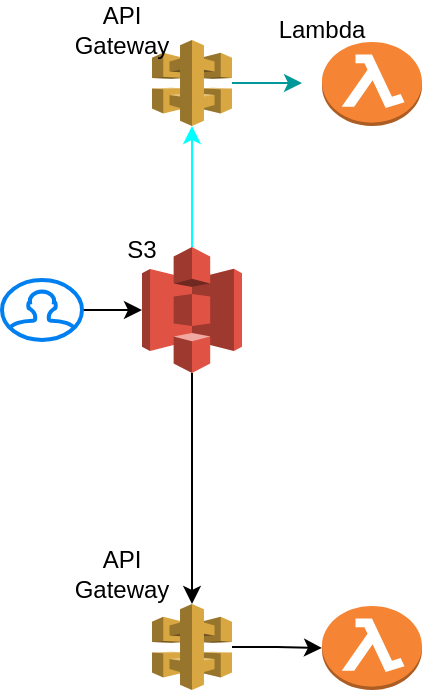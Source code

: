 <mxfile version="22.1.7" type="github">
  <diagram name="Page-1" id="efa7a0a1-bf9b-a30e-e6df-94a7791c09e9">
    <mxGraphModel dx="804" dy="491" grid="1" gridSize="10" guides="1" tooltips="1" connect="1" arrows="1" fold="1" page="1" pageScale="1" pageWidth="826" pageHeight="1169" background="none" math="0" shadow="0">
      <root>
        <mxCell id="0" />
        <mxCell id="1" parent="0" />
        <mxCell id="vF4HEtz7TchWcv95OmRq-122" value="" style="edgeStyle=orthogonalEdgeStyle;rounded=0;orthogonalLoop=1;jettySize=auto;html=1;" edge="1" parent="1" source="vF4HEtz7TchWcv95OmRq-115" target="vF4HEtz7TchWcv95OmRq-120">
          <mxGeometry relative="1" as="geometry" />
        </mxCell>
        <mxCell id="vF4HEtz7TchWcv95OmRq-115" value="" style="html=1;verticalLabelPosition=bottom;align=center;labelBackgroundColor=#ffffff;verticalAlign=top;strokeWidth=2;strokeColor=#0080F0;shadow=0;dashed=0;shape=mxgraph.ios7.icons.user;" vertex="1" parent="1">
          <mxGeometry x="40" y="200" width="40" height="30" as="geometry" />
        </mxCell>
        <mxCell id="vF4HEtz7TchWcv95OmRq-129" value="" style="edgeStyle=orthogonalEdgeStyle;rounded=0;orthogonalLoop=1;jettySize=auto;html=1;" edge="1" parent="1" source="vF4HEtz7TchWcv95OmRq-117" target="vF4HEtz7TchWcv95OmRq-128">
          <mxGeometry relative="1" as="geometry" />
        </mxCell>
        <mxCell id="vF4HEtz7TchWcv95OmRq-117" value="" style="outlineConnect=0;dashed=0;verticalLabelPosition=bottom;verticalAlign=top;align=center;html=1;shape=mxgraph.aws3.api_gateway;fillColor=#D9A741;gradientColor=none;" vertex="1" parent="1">
          <mxGeometry x="115" y="362" width="40" height="43" as="geometry" />
        </mxCell>
        <mxCell id="vF4HEtz7TchWcv95OmRq-120" value="" style="outlineConnect=0;dashed=0;verticalLabelPosition=bottom;verticalAlign=top;align=center;html=1;shape=mxgraph.aws3.s3;fillColor=#E05243;gradientColor=none;" vertex="1" parent="1">
          <mxGeometry x="110" y="183.5" width="50" height="63" as="geometry" />
        </mxCell>
        <mxCell id="vF4HEtz7TchWcv95OmRq-123" style="edgeStyle=orthogonalEdgeStyle;rounded=0;orthogonalLoop=1;jettySize=auto;html=1;entryX=0.5;entryY=0;entryDx=0;entryDy=0;entryPerimeter=0;" edge="1" parent="1" source="vF4HEtz7TchWcv95OmRq-120" target="vF4HEtz7TchWcv95OmRq-117">
          <mxGeometry relative="1" as="geometry" />
        </mxCell>
        <mxCell id="vF4HEtz7TchWcv95OmRq-127" style="edgeStyle=orthogonalEdgeStyle;rounded=0;orthogonalLoop=1;jettySize=auto;html=1;fillColor=#00FF00;strokeColor=#009999;" edge="1" parent="1" source="vF4HEtz7TchWcv95OmRq-124">
          <mxGeometry relative="1" as="geometry">
            <mxPoint x="190" y="101.5" as="targetPoint" />
          </mxGeometry>
        </mxCell>
        <mxCell id="vF4HEtz7TchWcv95OmRq-124" value="" style="outlineConnect=0;dashed=0;verticalLabelPosition=bottom;verticalAlign=top;align=center;html=1;shape=mxgraph.aws3.api_gateway;fillColor=#D9A741;gradientColor=none;" vertex="1" parent="1">
          <mxGeometry x="115" y="80" width="40" height="43" as="geometry" />
        </mxCell>
        <mxCell id="vF4HEtz7TchWcv95OmRq-125" style="edgeStyle=orthogonalEdgeStyle;rounded=0;orthogonalLoop=1;jettySize=auto;html=1;entryX=0.5;entryY=1;entryDx=0;entryDy=0;entryPerimeter=0;strokeColor=#00FFFF;" edge="1" parent="1" source="vF4HEtz7TchWcv95OmRq-120" target="vF4HEtz7TchWcv95OmRq-124">
          <mxGeometry relative="1" as="geometry" />
        </mxCell>
        <mxCell id="vF4HEtz7TchWcv95OmRq-126" value="" style="outlineConnect=0;dashed=0;verticalLabelPosition=bottom;verticalAlign=top;align=center;html=1;shape=mxgraph.aws3.lambda_function;fillColor=#F58534;gradientColor=none;" vertex="1" parent="1">
          <mxGeometry x="200" y="81" width="50" height="42" as="geometry" />
        </mxCell>
        <mxCell id="vF4HEtz7TchWcv95OmRq-128" value="" style="outlineConnect=0;dashed=0;verticalLabelPosition=bottom;verticalAlign=top;align=center;html=1;shape=mxgraph.aws3.lambda_function;fillColor=#F58534;gradientColor=none;" vertex="1" parent="1">
          <mxGeometry x="200" y="363" width="50" height="42" as="geometry" />
        </mxCell>
        <mxCell id="vF4HEtz7TchWcv95OmRq-130" value="S3" style="text;html=1;strokeColor=none;fillColor=none;align=center;verticalAlign=middle;whiteSpace=wrap;rounded=0;" vertex="1" parent="1">
          <mxGeometry x="80" y="170" width="60" height="30" as="geometry" />
        </mxCell>
        <mxCell id="vF4HEtz7TchWcv95OmRq-131" value="API Gateway" style="text;html=1;strokeColor=none;fillColor=none;align=center;verticalAlign=middle;whiteSpace=wrap;rounded=0;" vertex="1" parent="1">
          <mxGeometry x="70" y="60" width="60" height="30" as="geometry" />
        </mxCell>
        <mxCell id="vF4HEtz7TchWcv95OmRq-132" value="API Gateway" style="text;html=1;strokeColor=none;fillColor=none;align=center;verticalAlign=middle;whiteSpace=wrap;rounded=0;" vertex="1" parent="1">
          <mxGeometry x="70" y="332" width="60" height="30" as="geometry" />
        </mxCell>
        <mxCell id="vF4HEtz7TchWcv95OmRq-133" value="Lambda" style="text;html=1;strokeColor=none;fillColor=none;align=center;verticalAlign=middle;whiteSpace=wrap;rounded=0;" vertex="1" parent="1">
          <mxGeometry x="170" y="60" width="60" height="30" as="geometry" />
        </mxCell>
      </root>
    </mxGraphModel>
  </diagram>
</mxfile>
